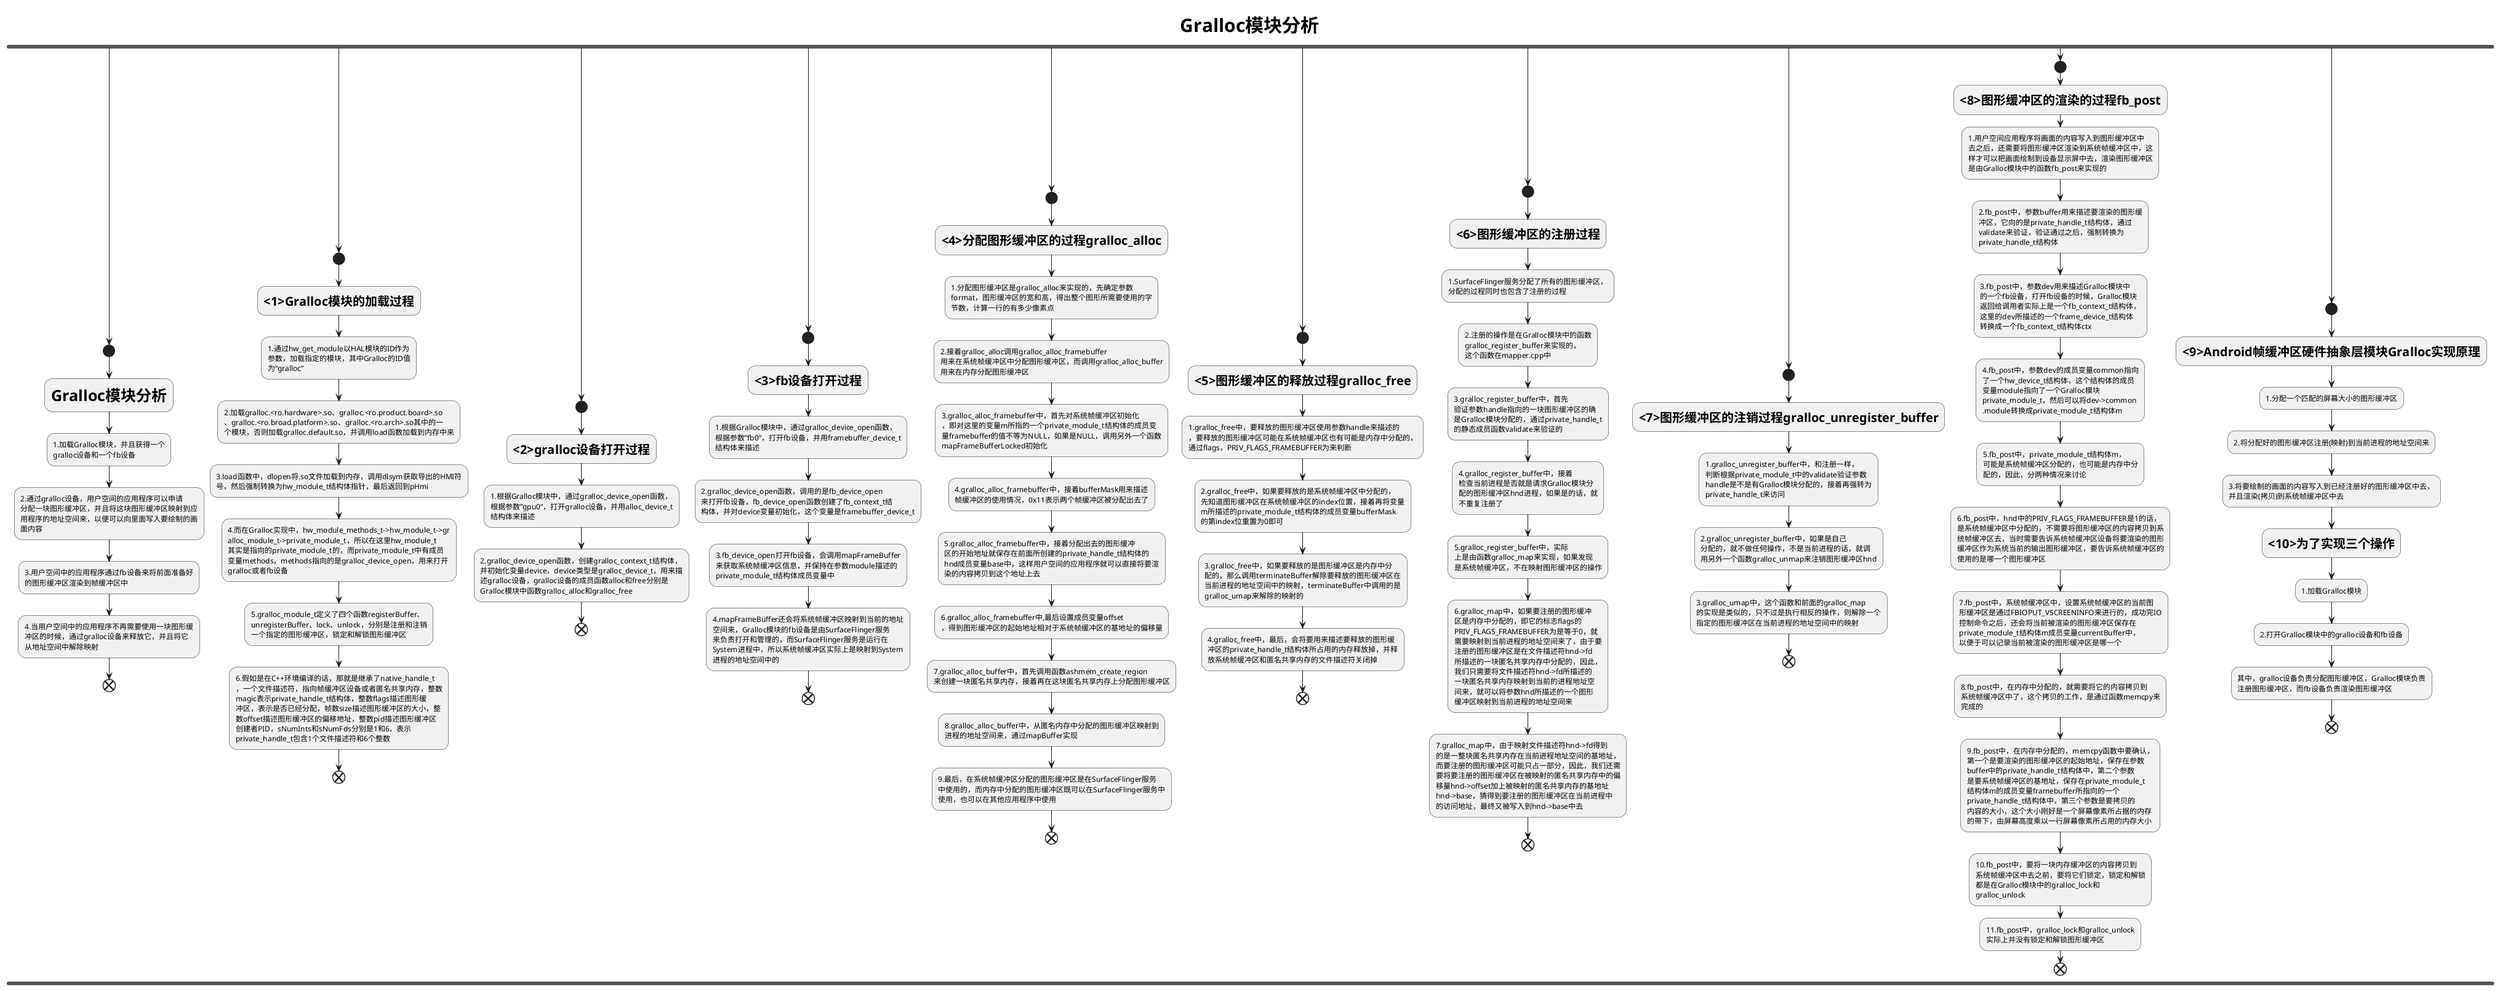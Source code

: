 @startuml

title <b><size:30>Gralloc模块分析</size></b>

fork

start

:<b><size:25>Gralloc模块分析;

:1.加载Gralloc模块，并且获得一个
gralloc设备和一个fb设备;

:2.通过gralloc设备，用户空间的应用程序可以申请
分配一块图形缓冲区，并且将这块图形缓冲区映射到应
用程序的地址空间来，以便可以向里面写入要绘制的画
面内容;

:3.用户空间中的应用程序通过fb设备来将前面准备好
的图形缓冲区渲染到帧缓冲区中;

:4.当用户空间中的应用程序不再需要使用一块图形缓
冲区的时候，通过gralloc设备来释放它，并且将它
从地址空间中解除映射;


end

fork again

start 

:<b><size:20><1>Gralloc模块的加载过程;

:1.通过hw_get_module以HAL模块的ID作为
参数，加载指定的模块，其中Gralloc的ID值
为“gralloc”;

:2.加载gralloc.<ro.hardware>.so、gralloc.<ro.product.board>.so
、gralloc.<ro.broad.platform>.so、gralloc.<ro.arch>.so其中的一
个模块，否则加载gralloc.default.so，并调用load函数加载到内存中来;

:3.load函数中，dlopen将.so文件加载到内存，调用dlsym获取导出的HMI符
号，然后强制转换为hw_module_t结构体指针，最后返回到pHmi;

:4.而在Gralloc实现中，hw_module_methods_t->hw_module_t->gr
alloc_module_t->private_module_t，所以在这里hw_module_t
其实是指向的private_module_t的，而private_module_t中有成员
变量methods，methods指向的是gralloc_device_open，用来打开
gralloc或者fb设备;

:5.gralloc_module_t定义了四个函数registerBuffer、
unregisterBuffer、lock、unlock，分别是注册和注销
一个指定的图形缓冲区，锁定和解锁图形缓冲区;

:6.假如是在C++环境编译的话，那就是继承了native_handle_t
，一个文件描述符，指向帧缓冲区设备或者匿名共享内存，整数
magic表示private_handle_t结构体，整数flags描述图形缓
冲区，表示是否已经分配，帧数size描述图形缓冲区的大小，整
数offset描述图形缓冲区的偏移地址，整数pid描述图形缓冲区
创建者PID，sNumInts和sNumFds分别是1和6，表示
private_handle_t包含1个文件描述符和6个整数;

end

fork again

start 

:<b><size:20><2>gralloc设备打开过程;

:1.根据Gralloc模块中，通过gralloc_device_open函数，
根据参数”gpu0“，打开gralloc设备，并用alloc_device_t
结构体来描述;

:2.gralloc_device_open函数，创建gralloc_context_t结构体，
并初始化变量device，device类型是gralloc_device_t，用来描
述gralloc设备，gralloc设备的成员函数alloc和free分别是
Gralloc模块中函数gralloc_alloc和gralloc_free;

end


fork again

start 

:<b><size:20><3>fb设备打开过程;

:1.根据Gralloc模块中，通过gralloc_device_open函数，
根据参数”fb0“，打开fb设备，并用framebuffer_device_t
结构体来描述;

:2.gralloc_device_open函数，调用的是fb_device_open
来打开fb设备，fb_device_open函数创建了fb_context_t结
构体，并对device变量初始化，这个变量是framebuffer_device_t;

:3.fb_device_open打开fb设备，会调用mapFrameBuffer
来获取系统帧缓冲区信息，并保持在参数module描述的
private_module_t结构体成员变量中;

:4.mapFrameBuffer还会将系统帧缓冲区映射到当前的地址
空间来，Gralloc模块的fb设备是由SurfaceFlinger服务
来负责打开和管理的，而SurfaceFlinger服务是运行在
System进程中，所以系统帧缓冲区实际上是映射到System
进程的地址空间中的;

end

fork again 

start

:<b><size:20><4>分配图形缓冲区的过程gralloc_alloc;

:1.分配图形缓冲区是gralloc_alloc来实现的，先确定参数
format，图形缓冲区的宽和高，得出整个图形所需要使用的字
节数，计算一行的有多少像素点;

:2.接着gralloc_alloc调用gralloc_alloc_framebuffer
用来在系统帧缓冲区中分配图形缓冲区，而调用gralloc_alloc_buffer
用来在内存分配图形缓冲区;

:3.gralloc_alloc_framebuffer中，首先对系统帧缓冲区初始化
，即对这里的变量m所指的一个private_module_t结构体的成员变
量framebuffer的值不等为NULL，如果是NULL，调用另外一个函数
mapFrameBufferLocked初始化;

:4.gralloc_alloc_framebuffer中，接着bufferMask用来描述
帧缓冲区的使用情况，0x11表示两个帧缓冲区被分配出去了;

:5.gralloc_alloc_framebuffer中，接着分配出去的图形缓冲
区的开始地址就保存在前面所创建的private_handle_t结构体的
hnd成员变量base中，这样用户空间的应用程序就可以直接将要渲
染的内容拷贝到这个地址上去;

:6.gralloc_alloc_framebuffer中,最后设置成员变量offset
，得到图形缓冲区的起始地址相对于系统帧缓冲区的基地址的偏移量;

:7.gralloc_alloc_buffer中，首先调用函数ashmem_create_region
来创建一块匿名共享内存，接着再在这块匿名共享内存上分配图形缓冲区;

:8.gralloc_alloc_buffer中，从匿名内存中分配的图形缓冲区映射到
进程的地址空间来，通过mapBuffer实现;

:9.最后，在系统帧缓冲区分配的图形缓冲区是在SurfaceFlinger服务
中使用的，而内存中分配的图形缓冲区既可以在SurfaceFlinger服务中
使用，也可以在其他应用程序中使用;

end

fork again

start 

:<b><size:20><5>图形缓冲区的释放过程gralloc_free;

:1.gralloc_free中，要释放的图形缓冲区使用参数handle来描述的
，要释放的图形缓冲区可能在系统帧缓冲区也有可能是内存中分配的，
通过flags，PRIV_FLAGS_FRAMEBUFFER为来判断;

:2.gralloc_free中，如果要释放的是系统帧缓冲区中分配的，
先知道图形缓冲区在系统帧缓冲区的index位置，接着再将变量
m所描述的private_module_t结构体的成员变量bufferMask
的第index位重置为0即可;

:3.gralloc_free中，如果要释放的是图形缓冲区是内存中分
配的，那么调用terminateBuffer解除要释放的图形缓冲区在
当前进程的地址空间中的映射，terminateBuffer中调用的是
gralloc_umap来解除的映射的;

:4.gralloc_free中，最后，会将要用来描述要释放的图形缓
冲区的private_handle_t结构体所占用的内存释放掉，并释
放系统帧缓冲区和匿名共享内存的文件描述符关闭掉;

end

fork again

start

:<b><size:20><6>图形缓冲区的注册过程;

:1.SurfaceFlinger服务分配了所有的图形缓冲区，
分配的过程同时也包含了注册的过程;

:2.注册的操作是在Gralloc模块中的函数
gralloc_register_buffer来实现的，
这个函数在mapper.cpp中;

:3.gralloc_register_buffer中，首先
验证参数handle指向的一块图形缓冲区的确
是Gralloc模块分配的，通过private_handle_t
的静态成员函数validate来验证的;

:4.gralloc_register_buffer中，接着
检查当前进程是否就是请求Gralloc模块分
配的图形缓冲区hnd进程，如果是的话，就
不重复注册了;

:5.gralloc_register_buffer中，实际
上是由函数gralloc_map来实现，如果发现
是系统帧缓冲区，不在映射图形缓冲区的操作;

:6.gralloc_map中，如果要注册的图形缓冲
区是内存中分配的，即它的标志flags的
PRIV_FLAGS_FRAMEBUFFER为是等于0，就
需要映射到当前进程的地址空间来了，由于要
注册的图形缓冲区是在文件描述符hnd->fd
所描述的一块匿名共享内存中分配的，因此，
我们只需要将文件描述符hnd->fd所描述的
一块匿名共享内存映射到当前的进程地址空
间来，就可以将参数hnd所描述的一个图形
缓冲区映射到当前进程的地址空间来;

:7.gralloc_map中，由于映射文件描述符hnd->fd得到
的是一整块匿名共享内存在当前进程地址空间的基地址，
而要注册的图形缓冲区可能只占一部分，因此，我们还需
要将要注册的图形缓冲区在被映射的匿名共享内存中的偏
移量hnd->offset加上被映射的匿名共享内存的基地址
hnd->base，猜得到要注册的图形缓冲区在当前进程中
的访问地址，最终又被写入到hnd->base中去;

end


fork again

start 

:<b><size:20><7>图形缓冲区的注销过程gralloc_unregister_buffer;

:1.gralloc_unregister_buffer中，和注册一样，
判断根据private_module_t中的validate验证参数
handle是不是有Gralloc模块分配的，接着再强转为
private_handle_t来访问;

:2.gralloc_unregister_buffer中，如果是自己
分配的，就不做任何操作，不是当前进程的话，就调
用另外一个函数gralloc_unmap来注销图形缓冲区hnd;

:3.gralloc_umap中，这个函数和前面的gralloc_map
的实现是类似的，只不过是执行相反的操作，则解除一个
指定的图形缓冲区在当前进程的地址空间中的映射;

end


fork again 

start 

:<b><size:20><8>图形缓冲区的渲染的过程fb_post;

:1.用户空间应用程序将画面的内容写入到图形缓冲区中
去之后，还需要将图形缓冲区渲染到系统帧缓冲区中，这
样才可以把画面绘制到设备显示屏中去，渲染图形缓冲区
是由Gralloc模块中的函数fb_post来实现的;

:2.fb_post中，参数buffer用来描述要渲染的图形缓
冲区，它向的是private_handle_t结构体，通过
validate来验证，验证通过之后，强制转换为
private_handle_t结构体;

:3.fb_post中，参数dev用来描述Gralloc模块中
的一个fb设备，打开fb设备的时候，Gralloc模块
返回给调用者实际上是一个fb_context_t结构体，
这里的dev所描述的一个frame_device_t结构体
转换成一个fb_context_t结构体ctx;

:4.fb_post中，参数dev的成员变量common指向
了一个hw_device_t结构体，这个结构体的成员
变量module指向了一个Gralloc模块
private_module_t，然后可以将dev->common
.module转换成private_module_t结构体m;

:5.fb_post中，private_module_t结构体m，
可能是系统帧缓冲区分配的，也可能是内存中分
配的，因此，分两种情况来讨论;

:6.fb_post中，hnd中的PRIV_FLAGS_FRAMEBUFFER是1的话，
是系统帧缓冲区中分配的，不需要将图形缓冲区的内容拷贝到系
统帧缓冲区去，当时需要告诉系统帧缓冲区设备将要渲染的图形
缓冲区作为系统当前的输出图形缓冲区，要告诉系统帧缓冲区的
使用的是哪一个图形缓冲区;

:7.fb_post中，系统帧缓冲区中，设置系统帧缓冲区的当前图
形缓冲区是通过FBIOPUT_VSCREENINFO来进行的，成功完IO
控制命令之后，还会将当前被渲染的图形缓冲区保存在
private_module_t结构体m成员变量currentBuffer中，
以便于可以记录当前被渲染的图形缓冲区是哪一个;

:8.fb_post中，在内存中分配的，就需要将它的内容拷贝到
系统帧缓冲区中了，这个拷贝的工作，是通过函数memcpy来
完成的;

:9.fb_post中，在内存中分配的，memcpy函数中要确认，
第一个是要渲染的图形缓冲区的起始地址，保存在参数
buffer中的private_handle_t结构体中，第二个参数
是要系统帧缓冲区的基地址，保存在private_module_t
结构体m的成员变量framebuffer所指向的一个
private_handle_t结构体中，第三个参数是要拷贝的
内容的大小，这个大小刚好是一个屏幕像素所占据的内存
的带下，由屏幕高度乘以一行屏幕像素所占用的内存大小;

:10.fb_post中，要将一块内存缓冲区的内容拷贝到
系统帧缓冲区中去之前，要将它们锁定，锁定和解锁
都是在Gralloc模块中的gralloc_lock和
gralloc_unlock;

:11.fb_post中，gralloc_lock和gralloc_unlock
实际上并没有锁定和解锁图形缓冲区;

end

fork again

start

:<b><size:20><9>Android帧缓冲区硬件抽象层模块Gralloc实现原理;

:1.分配一个匹配的屏幕大小的图形缓冲区;

:2.将分配好的图形缓冲区注册(映射)到当前进程的地址空间来;

:3.将要绘制的画面的内容写入到已经注册好的图形缓冲区中去，
并且渲染(拷贝)到系统帧缓冲区中去;

:<b><size:20><10>为了实现三个操作;

:1.加载Gralloc模块;

:2.打开Gralloc模块中的gralloc设备和fb设备;

:其中，gralloc设备负责分配图形缓冲区，Gralloc模块负责
注册图形缓冲区，而fb设备负责渲染图形缓冲区;


end

@enduml